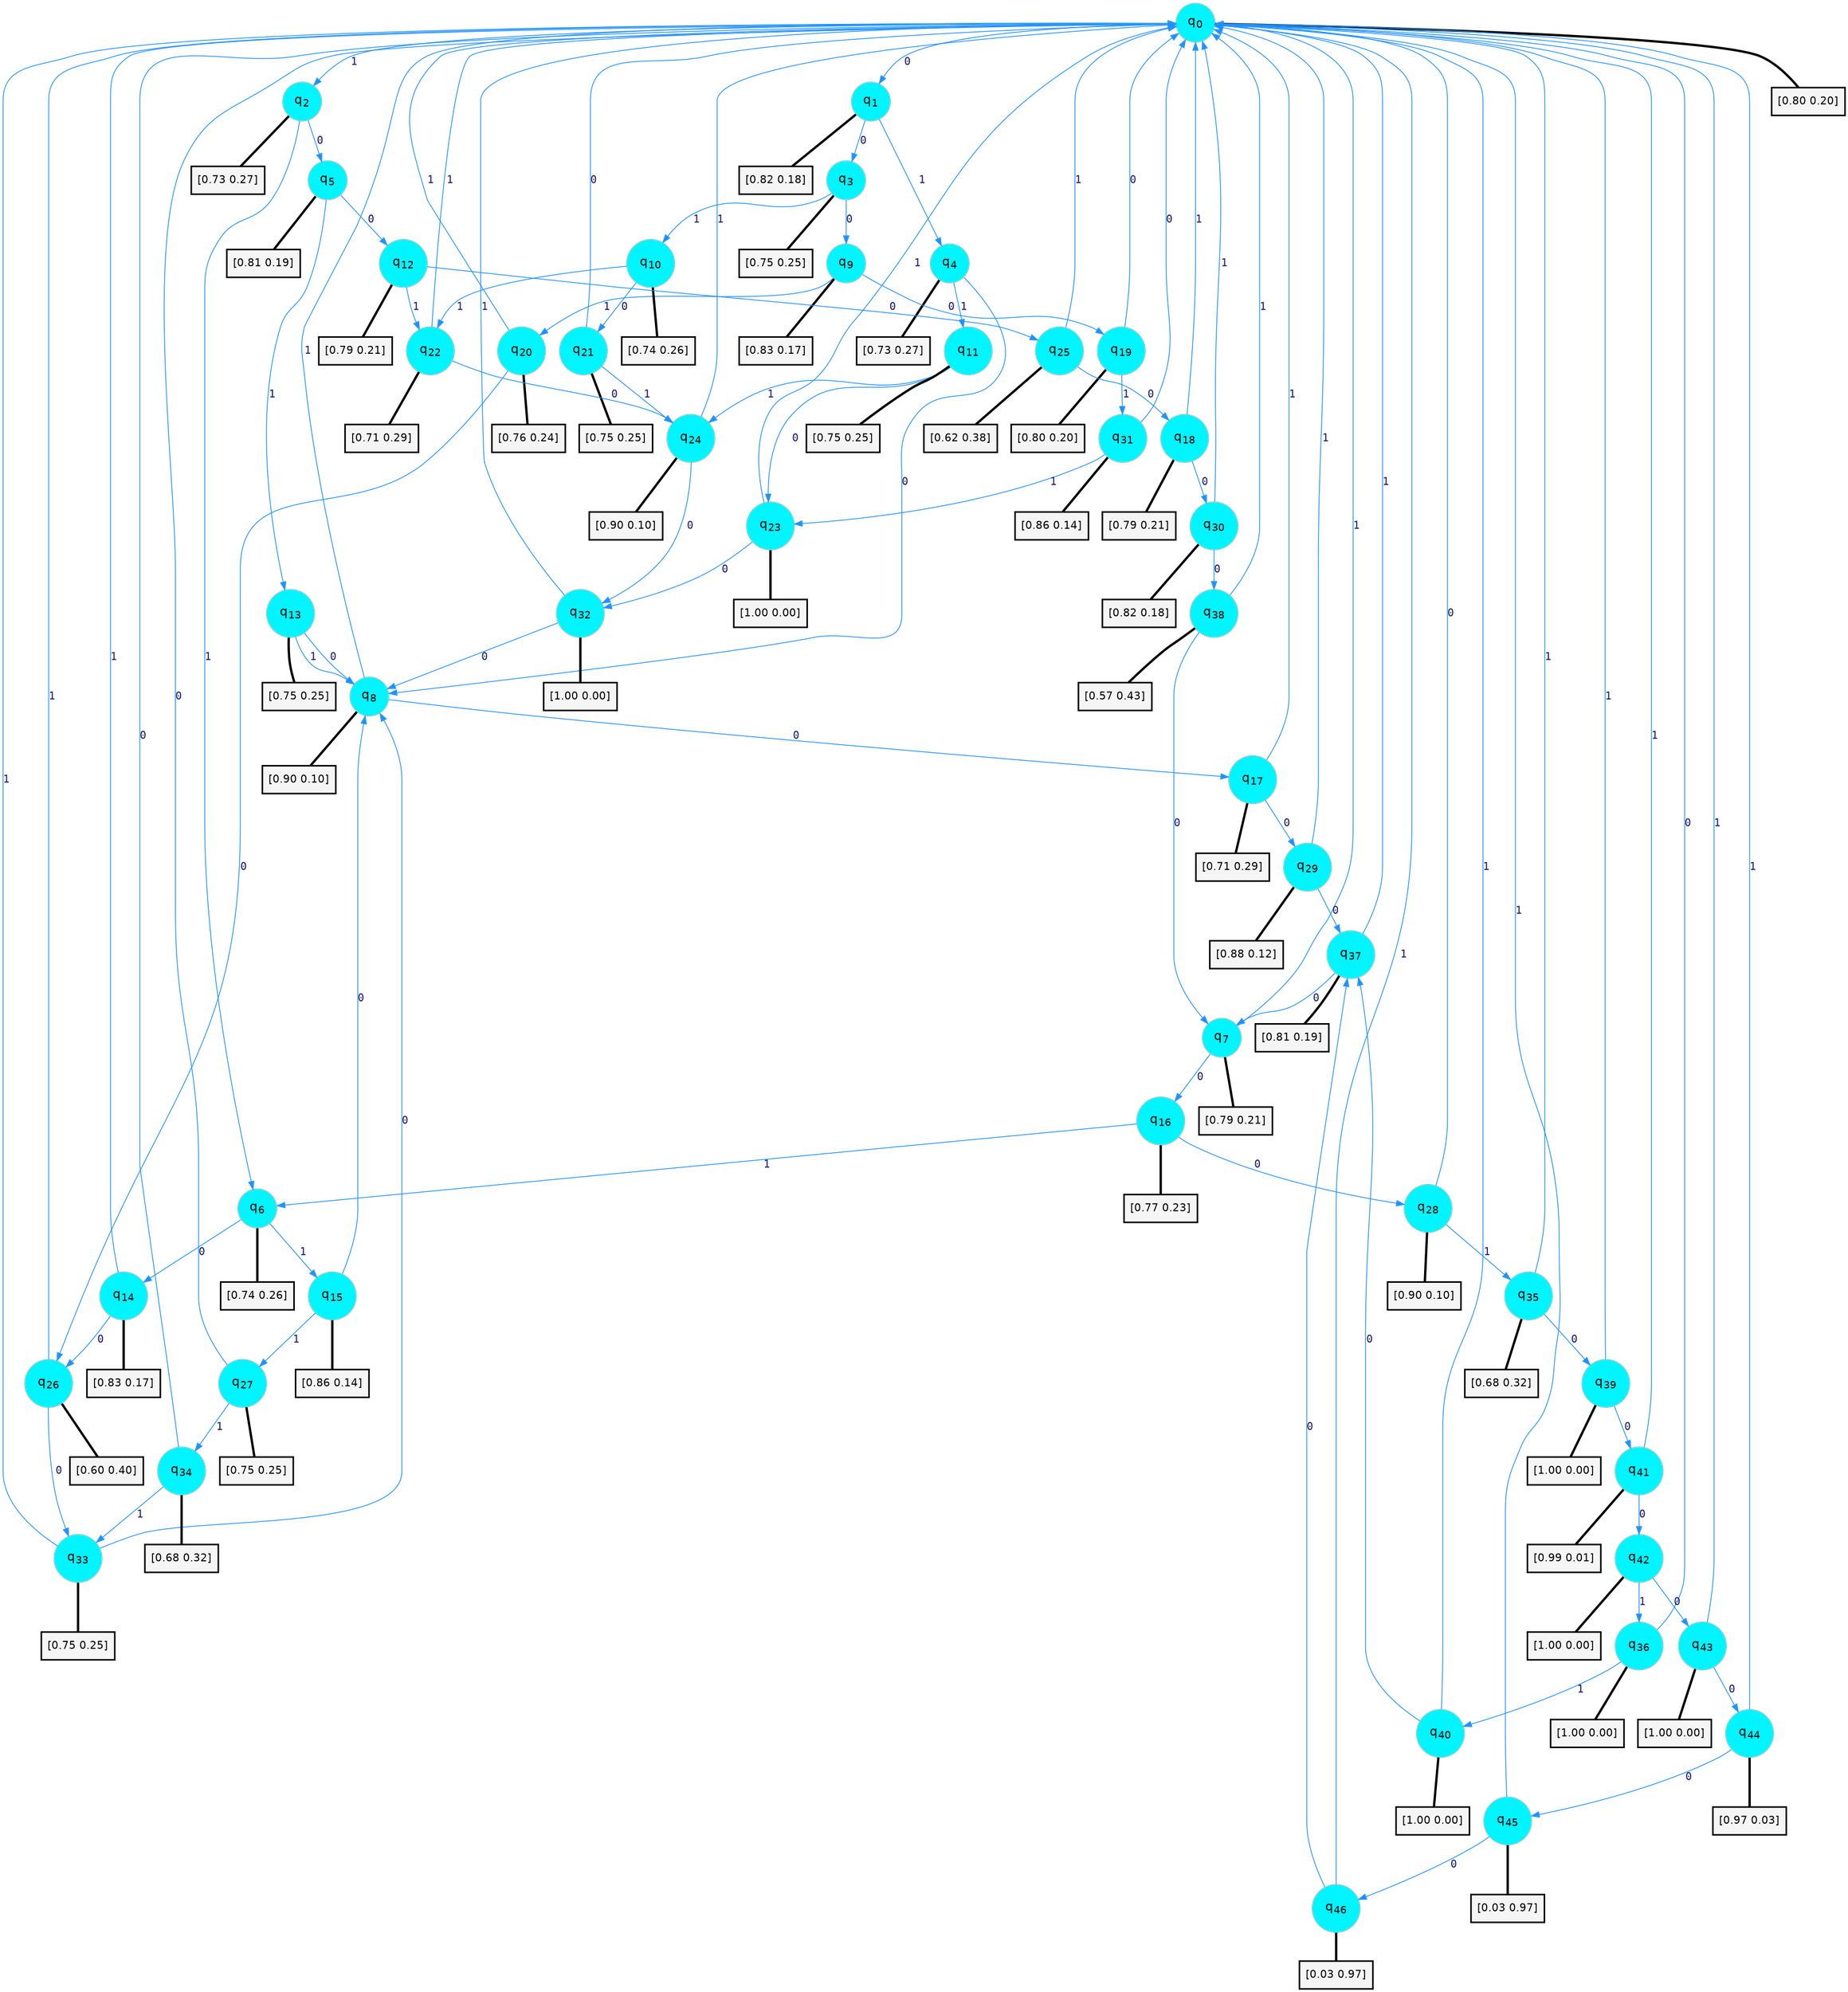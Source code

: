 digraph G {
graph [
bgcolor=transparent, dpi=300, rankdir=TD, size="40,25"];
node [
color=gray, fillcolor=turquoise1, fontcolor=black, fontname=Helvetica, fontsize=16, fontweight=bold, shape=circle, style=filled];
edge [
arrowsize=1, color=dodgerblue1, fontcolor=midnightblue, fontname=courier, fontweight=bold, penwidth=1, style=solid, weight=20];
0[label=<q<SUB>0</SUB>>];
1[label=<q<SUB>1</SUB>>];
2[label=<q<SUB>2</SUB>>];
3[label=<q<SUB>3</SUB>>];
4[label=<q<SUB>4</SUB>>];
5[label=<q<SUB>5</SUB>>];
6[label=<q<SUB>6</SUB>>];
7[label=<q<SUB>7</SUB>>];
8[label=<q<SUB>8</SUB>>];
9[label=<q<SUB>9</SUB>>];
10[label=<q<SUB>10</SUB>>];
11[label=<q<SUB>11</SUB>>];
12[label=<q<SUB>12</SUB>>];
13[label=<q<SUB>13</SUB>>];
14[label=<q<SUB>14</SUB>>];
15[label=<q<SUB>15</SUB>>];
16[label=<q<SUB>16</SUB>>];
17[label=<q<SUB>17</SUB>>];
18[label=<q<SUB>18</SUB>>];
19[label=<q<SUB>19</SUB>>];
20[label=<q<SUB>20</SUB>>];
21[label=<q<SUB>21</SUB>>];
22[label=<q<SUB>22</SUB>>];
23[label=<q<SUB>23</SUB>>];
24[label=<q<SUB>24</SUB>>];
25[label=<q<SUB>25</SUB>>];
26[label=<q<SUB>26</SUB>>];
27[label=<q<SUB>27</SUB>>];
28[label=<q<SUB>28</SUB>>];
29[label=<q<SUB>29</SUB>>];
30[label=<q<SUB>30</SUB>>];
31[label=<q<SUB>31</SUB>>];
32[label=<q<SUB>32</SUB>>];
33[label=<q<SUB>33</SUB>>];
34[label=<q<SUB>34</SUB>>];
35[label=<q<SUB>35</SUB>>];
36[label=<q<SUB>36</SUB>>];
37[label=<q<SUB>37</SUB>>];
38[label=<q<SUB>38</SUB>>];
39[label=<q<SUB>39</SUB>>];
40[label=<q<SUB>40</SUB>>];
41[label=<q<SUB>41</SUB>>];
42[label=<q<SUB>42</SUB>>];
43[label=<q<SUB>43</SUB>>];
44[label=<q<SUB>44</SUB>>];
45[label=<q<SUB>45</SUB>>];
46[label=<q<SUB>46</SUB>>];
47[label="[0.80 0.20]", shape=box,fontcolor=black, fontname=Helvetica, fontsize=14, penwidth=2, fillcolor=whitesmoke,color=black];
48[label="[0.82 0.18]", shape=box,fontcolor=black, fontname=Helvetica, fontsize=14, penwidth=2, fillcolor=whitesmoke,color=black];
49[label="[0.73 0.27]", shape=box,fontcolor=black, fontname=Helvetica, fontsize=14, penwidth=2, fillcolor=whitesmoke,color=black];
50[label="[0.75 0.25]", shape=box,fontcolor=black, fontname=Helvetica, fontsize=14, penwidth=2, fillcolor=whitesmoke,color=black];
51[label="[0.73 0.27]", shape=box,fontcolor=black, fontname=Helvetica, fontsize=14, penwidth=2, fillcolor=whitesmoke,color=black];
52[label="[0.81 0.19]", shape=box,fontcolor=black, fontname=Helvetica, fontsize=14, penwidth=2, fillcolor=whitesmoke,color=black];
53[label="[0.74 0.26]", shape=box,fontcolor=black, fontname=Helvetica, fontsize=14, penwidth=2, fillcolor=whitesmoke,color=black];
54[label="[0.79 0.21]", shape=box,fontcolor=black, fontname=Helvetica, fontsize=14, penwidth=2, fillcolor=whitesmoke,color=black];
55[label="[0.90 0.10]", shape=box,fontcolor=black, fontname=Helvetica, fontsize=14, penwidth=2, fillcolor=whitesmoke,color=black];
56[label="[0.83 0.17]", shape=box,fontcolor=black, fontname=Helvetica, fontsize=14, penwidth=2, fillcolor=whitesmoke,color=black];
57[label="[0.74 0.26]", shape=box,fontcolor=black, fontname=Helvetica, fontsize=14, penwidth=2, fillcolor=whitesmoke,color=black];
58[label="[0.75 0.25]", shape=box,fontcolor=black, fontname=Helvetica, fontsize=14, penwidth=2, fillcolor=whitesmoke,color=black];
59[label="[0.79 0.21]", shape=box,fontcolor=black, fontname=Helvetica, fontsize=14, penwidth=2, fillcolor=whitesmoke,color=black];
60[label="[0.75 0.25]", shape=box,fontcolor=black, fontname=Helvetica, fontsize=14, penwidth=2, fillcolor=whitesmoke,color=black];
61[label="[0.83 0.17]", shape=box,fontcolor=black, fontname=Helvetica, fontsize=14, penwidth=2, fillcolor=whitesmoke,color=black];
62[label="[0.86 0.14]", shape=box,fontcolor=black, fontname=Helvetica, fontsize=14, penwidth=2, fillcolor=whitesmoke,color=black];
63[label="[0.77 0.23]", shape=box,fontcolor=black, fontname=Helvetica, fontsize=14, penwidth=2, fillcolor=whitesmoke,color=black];
64[label="[0.71 0.29]", shape=box,fontcolor=black, fontname=Helvetica, fontsize=14, penwidth=2, fillcolor=whitesmoke,color=black];
65[label="[0.79 0.21]", shape=box,fontcolor=black, fontname=Helvetica, fontsize=14, penwidth=2, fillcolor=whitesmoke,color=black];
66[label="[0.80 0.20]", shape=box,fontcolor=black, fontname=Helvetica, fontsize=14, penwidth=2, fillcolor=whitesmoke,color=black];
67[label="[0.76 0.24]", shape=box,fontcolor=black, fontname=Helvetica, fontsize=14, penwidth=2, fillcolor=whitesmoke,color=black];
68[label="[0.75 0.25]", shape=box,fontcolor=black, fontname=Helvetica, fontsize=14, penwidth=2, fillcolor=whitesmoke,color=black];
69[label="[0.71 0.29]", shape=box,fontcolor=black, fontname=Helvetica, fontsize=14, penwidth=2, fillcolor=whitesmoke,color=black];
70[label="[1.00 0.00]", shape=box,fontcolor=black, fontname=Helvetica, fontsize=14, penwidth=2, fillcolor=whitesmoke,color=black];
71[label="[0.90 0.10]", shape=box,fontcolor=black, fontname=Helvetica, fontsize=14, penwidth=2, fillcolor=whitesmoke,color=black];
72[label="[0.62 0.38]", shape=box,fontcolor=black, fontname=Helvetica, fontsize=14, penwidth=2, fillcolor=whitesmoke,color=black];
73[label="[0.60 0.40]", shape=box,fontcolor=black, fontname=Helvetica, fontsize=14, penwidth=2, fillcolor=whitesmoke,color=black];
74[label="[0.75 0.25]", shape=box,fontcolor=black, fontname=Helvetica, fontsize=14, penwidth=2, fillcolor=whitesmoke,color=black];
75[label="[0.90 0.10]", shape=box,fontcolor=black, fontname=Helvetica, fontsize=14, penwidth=2, fillcolor=whitesmoke,color=black];
76[label="[0.88 0.12]", shape=box,fontcolor=black, fontname=Helvetica, fontsize=14, penwidth=2, fillcolor=whitesmoke,color=black];
77[label="[0.82 0.18]", shape=box,fontcolor=black, fontname=Helvetica, fontsize=14, penwidth=2, fillcolor=whitesmoke,color=black];
78[label="[0.86 0.14]", shape=box,fontcolor=black, fontname=Helvetica, fontsize=14, penwidth=2, fillcolor=whitesmoke,color=black];
79[label="[1.00 0.00]", shape=box,fontcolor=black, fontname=Helvetica, fontsize=14, penwidth=2, fillcolor=whitesmoke,color=black];
80[label="[0.75 0.25]", shape=box,fontcolor=black, fontname=Helvetica, fontsize=14, penwidth=2, fillcolor=whitesmoke,color=black];
81[label="[0.68 0.32]", shape=box,fontcolor=black, fontname=Helvetica, fontsize=14, penwidth=2, fillcolor=whitesmoke,color=black];
82[label="[0.68 0.32]", shape=box,fontcolor=black, fontname=Helvetica, fontsize=14, penwidth=2, fillcolor=whitesmoke,color=black];
83[label="[1.00 0.00]", shape=box,fontcolor=black, fontname=Helvetica, fontsize=14, penwidth=2, fillcolor=whitesmoke,color=black];
84[label="[0.81 0.19]", shape=box,fontcolor=black, fontname=Helvetica, fontsize=14, penwidth=2, fillcolor=whitesmoke,color=black];
85[label="[0.57 0.43]", shape=box,fontcolor=black, fontname=Helvetica, fontsize=14, penwidth=2, fillcolor=whitesmoke,color=black];
86[label="[1.00 0.00]", shape=box,fontcolor=black, fontname=Helvetica, fontsize=14, penwidth=2, fillcolor=whitesmoke,color=black];
87[label="[1.00 0.00]", shape=box,fontcolor=black, fontname=Helvetica, fontsize=14, penwidth=2, fillcolor=whitesmoke,color=black];
88[label="[0.99 0.01]", shape=box,fontcolor=black, fontname=Helvetica, fontsize=14, penwidth=2, fillcolor=whitesmoke,color=black];
89[label="[1.00 0.00]", shape=box,fontcolor=black, fontname=Helvetica, fontsize=14, penwidth=2, fillcolor=whitesmoke,color=black];
90[label="[1.00 0.00]", shape=box,fontcolor=black, fontname=Helvetica, fontsize=14, penwidth=2, fillcolor=whitesmoke,color=black];
91[label="[0.97 0.03]", shape=box,fontcolor=black, fontname=Helvetica, fontsize=14, penwidth=2, fillcolor=whitesmoke,color=black];
92[label="[0.03 0.97]", shape=box,fontcolor=black, fontname=Helvetica, fontsize=14, penwidth=2, fillcolor=whitesmoke,color=black];
93[label="[0.03 0.97]", shape=box,fontcolor=black, fontname=Helvetica, fontsize=14, penwidth=2, fillcolor=whitesmoke,color=black];
0->1 [label=0];
0->2 [label=1];
0->47 [arrowhead=none, penwidth=3,color=black];
1->3 [label=0];
1->4 [label=1];
1->48 [arrowhead=none, penwidth=3,color=black];
2->5 [label=0];
2->6 [label=1];
2->49 [arrowhead=none, penwidth=3,color=black];
3->9 [label=0];
3->10 [label=1];
3->50 [arrowhead=none, penwidth=3,color=black];
4->8 [label=0];
4->11 [label=1];
4->51 [arrowhead=none, penwidth=3,color=black];
5->12 [label=0];
5->13 [label=1];
5->52 [arrowhead=none, penwidth=3,color=black];
6->14 [label=0];
6->15 [label=1];
6->53 [arrowhead=none, penwidth=3,color=black];
7->16 [label=0];
7->0 [label=1];
7->54 [arrowhead=none, penwidth=3,color=black];
8->17 [label=0];
8->0 [label=1];
8->55 [arrowhead=none, penwidth=3,color=black];
9->19 [label=0];
9->20 [label=1];
9->56 [arrowhead=none, penwidth=3,color=black];
10->21 [label=0];
10->22 [label=1];
10->57 [arrowhead=none, penwidth=3,color=black];
11->23 [label=0];
11->24 [label=1];
11->58 [arrowhead=none, penwidth=3,color=black];
12->25 [label=0];
12->22 [label=1];
12->59 [arrowhead=none, penwidth=3,color=black];
13->8 [label=0];
13->8 [label=1];
13->60 [arrowhead=none, penwidth=3,color=black];
14->26 [label=0];
14->0 [label=1];
14->61 [arrowhead=none, penwidth=3,color=black];
15->8 [label=0];
15->27 [label=1];
15->62 [arrowhead=none, penwidth=3,color=black];
16->28 [label=0];
16->6 [label=1];
16->63 [arrowhead=none, penwidth=3,color=black];
17->29 [label=0];
17->0 [label=1];
17->64 [arrowhead=none, penwidth=3,color=black];
18->30 [label=0];
18->0 [label=1];
18->65 [arrowhead=none, penwidth=3,color=black];
19->0 [label=0];
19->31 [label=1];
19->66 [arrowhead=none, penwidth=3,color=black];
20->26 [label=0];
20->0 [label=1];
20->67 [arrowhead=none, penwidth=3,color=black];
21->0 [label=0];
21->24 [label=1];
21->68 [arrowhead=none, penwidth=3,color=black];
22->24 [label=0];
22->0 [label=1];
22->69 [arrowhead=none, penwidth=3,color=black];
23->32 [label=0];
23->0 [label=1];
23->70 [arrowhead=none, penwidth=3,color=black];
24->32 [label=0];
24->0 [label=1];
24->71 [arrowhead=none, penwidth=3,color=black];
25->18 [label=0];
25->0 [label=1];
25->72 [arrowhead=none, penwidth=3,color=black];
26->33 [label=0];
26->0 [label=1];
26->73 [arrowhead=none, penwidth=3,color=black];
27->0 [label=0];
27->34 [label=1];
27->74 [arrowhead=none, penwidth=3,color=black];
28->0 [label=0];
28->35 [label=1];
28->75 [arrowhead=none, penwidth=3,color=black];
29->37 [label=0];
29->0 [label=1];
29->76 [arrowhead=none, penwidth=3,color=black];
30->38 [label=0];
30->0 [label=1];
30->77 [arrowhead=none, penwidth=3,color=black];
31->0 [label=0];
31->23 [label=1];
31->78 [arrowhead=none, penwidth=3,color=black];
32->8 [label=0];
32->0 [label=1];
32->79 [arrowhead=none, penwidth=3,color=black];
33->8 [label=0];
33->0 [label=1];
33->80 [arrowhead=none, penwidth=3,color=black];
34->0 [label=0];
34->33 [label=1];
34->81 [arrowhead=none, penwidth=3,color=black];
35->39 [label=0];
35->0 [label=1];
35->82 [arrowhead=none, penwidth=3,color=black];
36->0 [label=0];
36->40 [label=1];
36->83 [arrowhead=none, penwidth=3,color=black];
37->7 [label=0];
37->0 [label=1];
37->84 [arrowhead=none, penwidth=3,color=black];
38->7 [label=0];
38->0 [label=1];
38->85 [arrowhead=none, penwidth=3,color=black];
39->41 [label=0];
39->0 [label=1];
39->86 [arrowhead=none, penwidth=3,color=black];
40->37 [label=0];
40->0 [label=1];
40->87 [arrowhead=none, penwidth=3,color=black];
41->42 [label=0];
41->0 [label=1];
41->88 [arrowhead=none, penwidth=3,color=black];
42->43 [label=0];
42->36 [label=1];
42->89 [arrowhead=none, penwidth=3,color=black];
43->44 [label=0];
43->0 [label=1];
43->90 [arrowhead=none, penwidth=3,color=black];
44->45 [label=0];
44->0 [label=1];
44->91 [arrowhead=none, penwidth=3,color=black];
45->46 [label=0];
45->0 [label=1];
45->92 [arrowhead=none, penwidth=3,color=black];
46->37 [label=0];
46->0 [label=1];
46->93 [arrowhead=none, penwidth=3,color=black];
}
